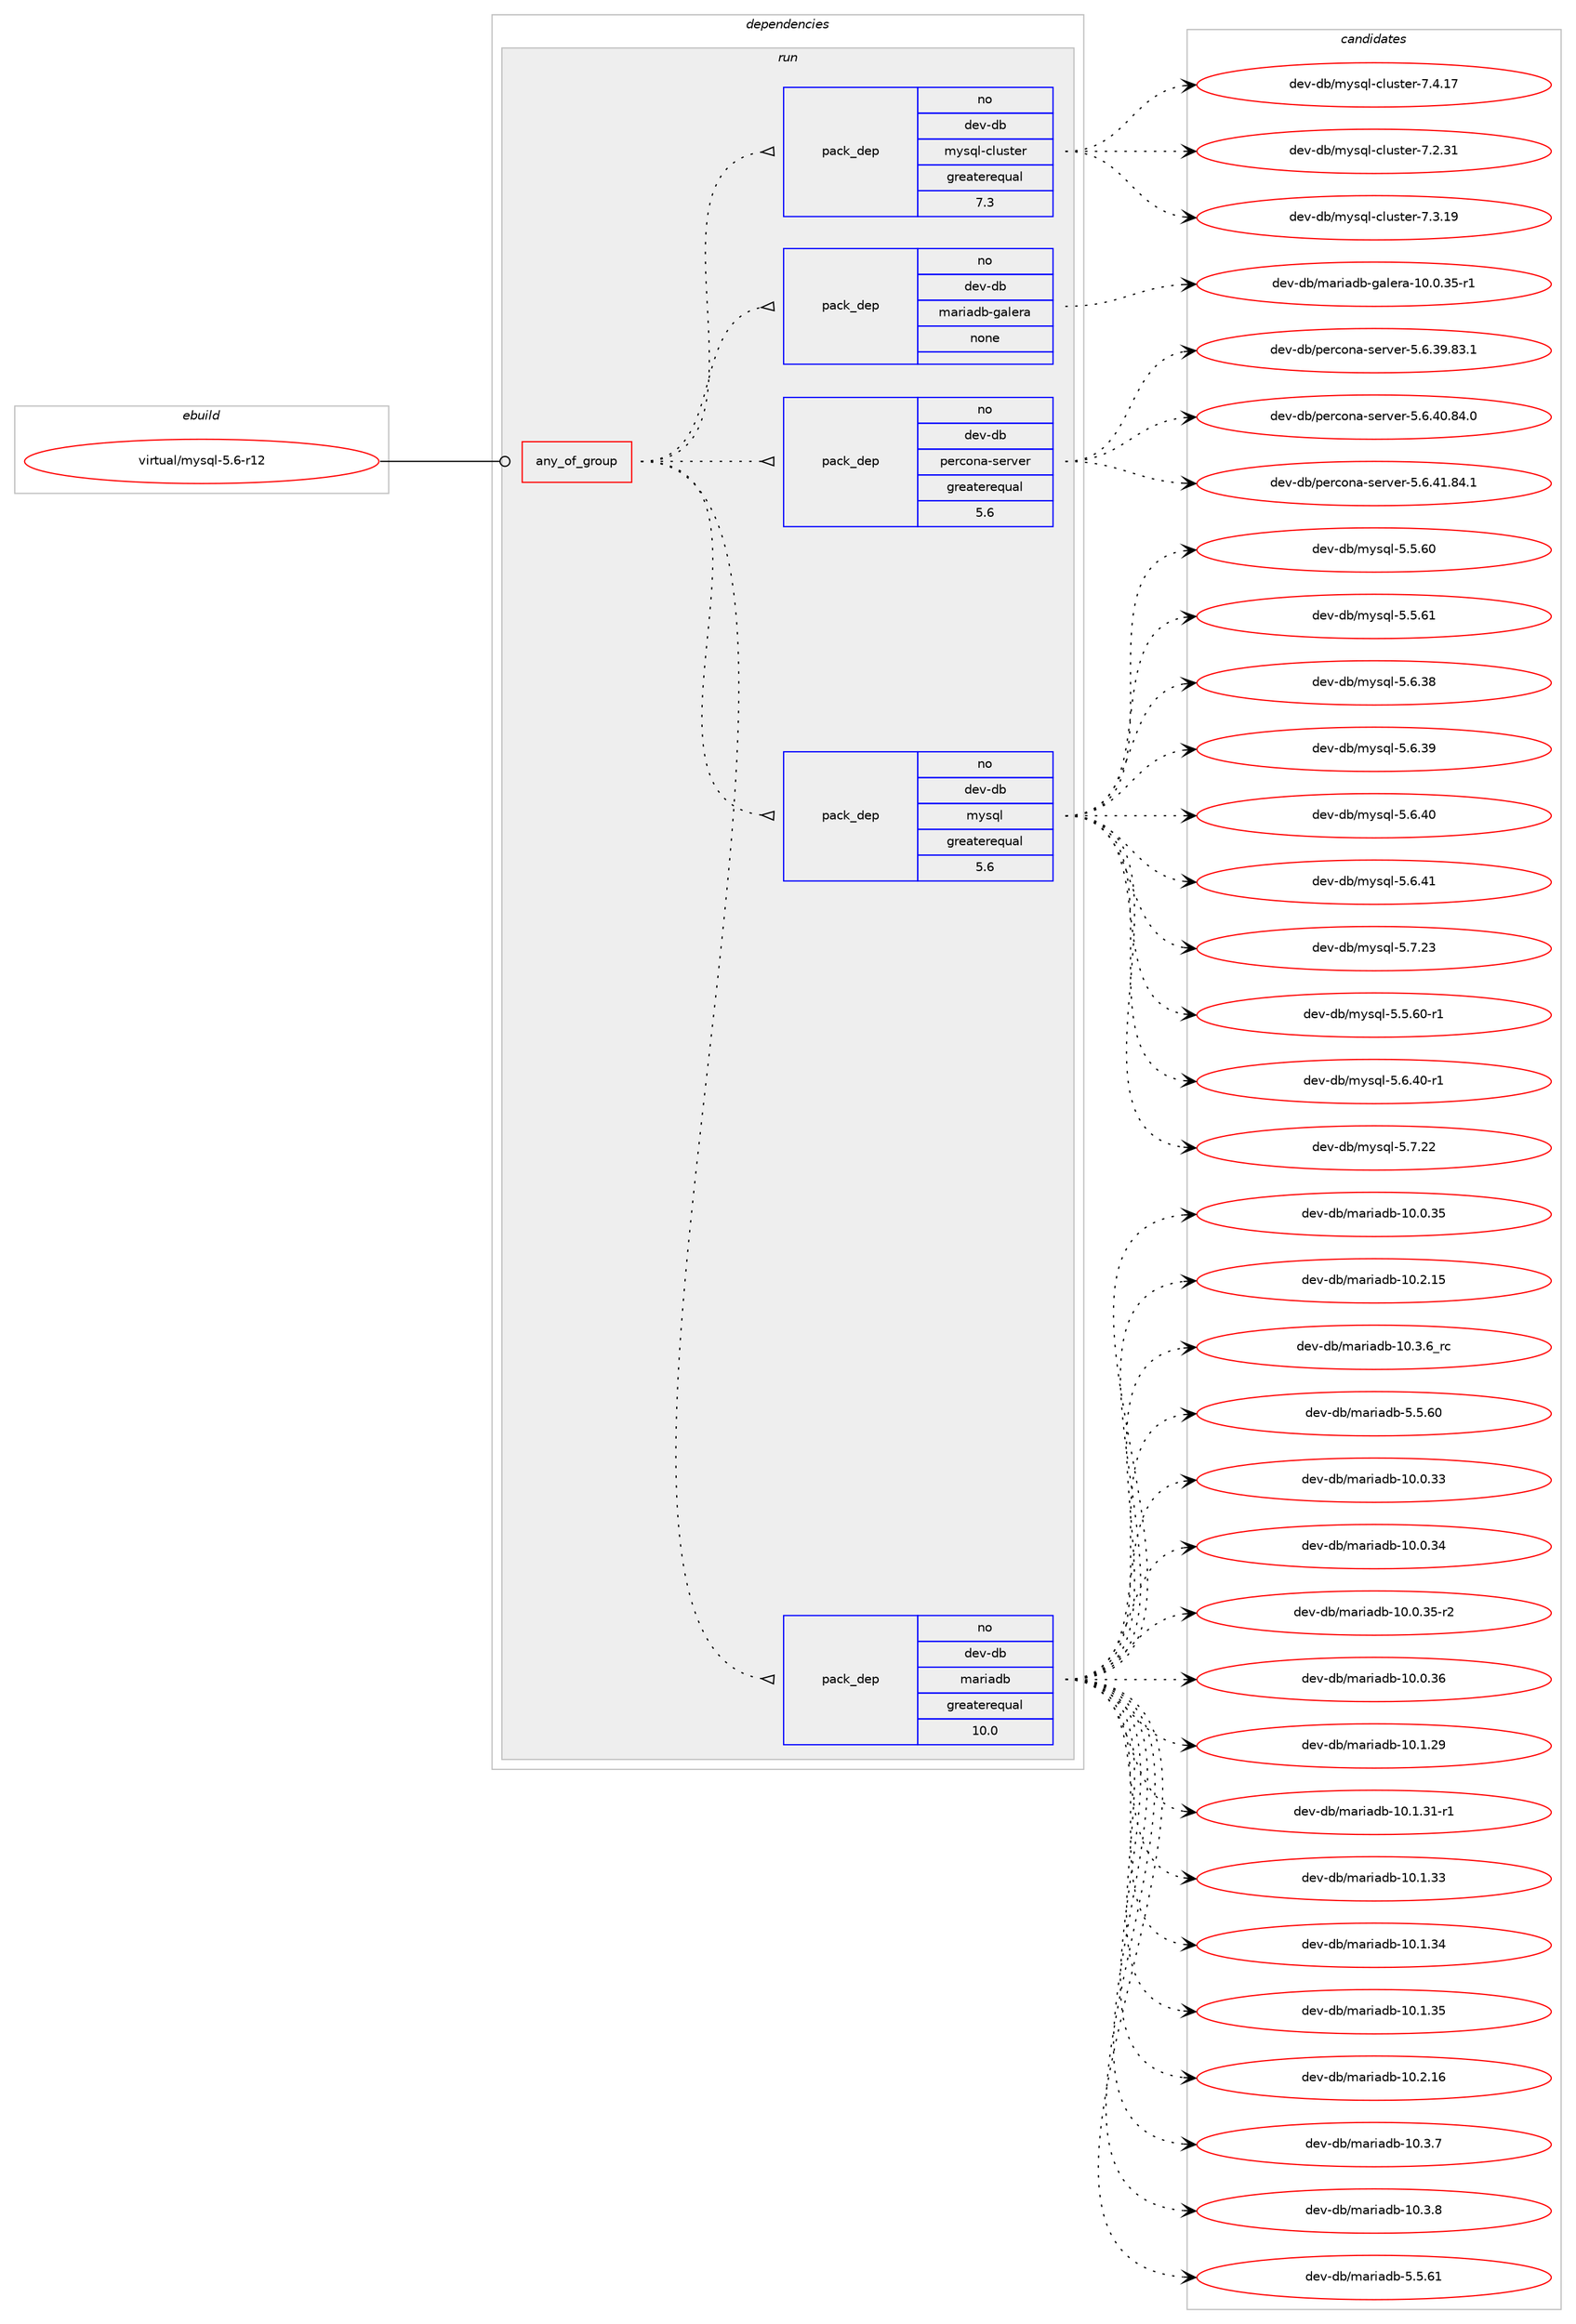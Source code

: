 digraph prolog {

# *************
# Graph options
# *************

newrank=true;
concentrate=true;
compound=true;
graph [rankdir=LR,fontname=Helvetica,fontsize=10,ranksep=1.5];#, ranksep=2.5, nodesep=0.2];
edge  [arrowhead=vee];
node  [fontname=Helvetica,fontsize=10];

# **********
# The ebuild
# **********

subgraph cluster_leftcol {
color=gray;
rank=same;
label=<<i>ebuild</i>>;
id [label="virtual/mysql-5.6-r12", color=red, width=4, href="../virtual/mysql-5.6-r12.svg"];
}

# ****************
# The dependencies
# ****************

subgraph cluster_midcol {
color=gray;
label=<<i>dependencies</i>>;
subgraph cluster_compile {
fillcolor="#eeeeee";
style=filled;
label=<<i>compile</i>>;
}
subgraph cluster_compileandrun {
fillcolor="#eeeeee";
style=filled;
label=<<i>compile and run</i>>;
}
subgraph cluster_run {
fillcolor="#eeeeee";
style=filled;
label=<<i>run</i>>;
subgraph any11 {
dependency580 [label=<<TABLE BORDER="0" CELLBORDER="1" CELLSPACING="0" CELLPADDING="4"><TR><TD CELLPADDING="10">any_of_group</TD></TR></TABLE>>, shape=none, color=red];subgraph pack464 {
dependency581 [label=<<TABLE BORDER="0" CELLBORDER="1" CELLSPACING="0" CELLPADDING="4" WIDTH="220"><TR><TD ROWSPAN="6" CELLPADDING="30">pack_dep</TD></TR><TR><TD WIDTH="110">no</TD></TR><TR><TD>dev-db</TD></TR><TR><TD>mariadb</TD></TR><TR><TD>greaterequal</TD></TR><TR><TD>10.0</TD></TR></TABLE>>, shape=none, color=blue];
}
dependency580:e -> dependency581:w [weight=20,style="dotted",arrowhead="oinv"];
subgraph pack465 {
dependency582 [label=<<TABLE BORDER="0" CELLBORDER="1" CELLSPACING="0" CELLPADDING="4" WIDTH="220"><TR><TD ROWSPAN="6" CELLPADDING="30">pack_dep</TD></TR><TR><TD WIDTH="110">no</TD></TR><TR><TD>dev-db</TD></TR><TR><TD>mysql</TD></TR><TR><TD>greaterequal</TD></TR><TR><TD>5.6</TD></TR></TABLE>>, shape=none, color=blue];
}
dependency580:e -> dependency582:w [weight=20,style="dotted",arrowhead="oinv"];
subgraph pack466 {
dependency583 [label=<<TABLE BORDER="0" CELLBORDER="1" CELLSPACING="0" CELLPADDING="4" WIDTH="220"><TR><TD ROWSPAN="6" CELLPADDING="30">pack_dep</TD></TR><TR><TD WIDTH="110">no</TD></TR><TR><TD>dev-db</TD></TR><TR><TD>percona-server</TD></TR><TR><TD>greaterequal</TD></TR><TR><TD>5.6</TD></TR></TABLE>>, shape=none, color=blue];
}
dependency580:e -> dependency583:w [weight=20,style="dotted",arrowhead="oinv"];
subgraph pack467 {
dependency584 [label=<<TABLE BORDER="0" CELLBORDER="1" CELLSPACING="0" CELLPADDING="4" WIDTH="220"><TR><TD ROWSPAN="6" CELLPADDING="30">pack_dep</TD></TR><TR><TD WIDTH="110">no</TD></TR><TR><TD>dev-db</TD></TR><TR><TD>mariadb-galera</TD></TR><TR><TD>none</TD></TR><TR><TD></TD></TR></TABLE>>, shape=none, color=blue];
}
dependency580:e -> dependency584:w [weight=20,style="dotted",arrowhead="oinv"];
subgraph pack468 {
dependency585 [label=<<TABLE BORDER="0" CELLBORDER="1" CELLSPACING="0" CELLPADDING="4" WIDTH="220"><TR><TD ROWSPAN="6" CELLPADDING="30">pack_dep</TD></TR><TR><TD WIDTH="110">no</TD></TR><TR><TD>dev-db</TD></TR><TR><TD>mysql-cluster</TD></TR><TR><TD>greaterequal</TD></TR><TR><TD>7.3</TD></TR></TABLE>>, shape=none, color=blue];
}
dependency580:e -> dependency585:w [weight=20,style="dotted",arrowhead="oinv"];
}
id:e -> dependency580:w [weight=20,style="solid",arrowhead="odot"];
}
}

# **************
# The candidates
# **************

subgraph cluster_choices {
rank=same;
color=gray;
label=<<i>candidates</i>>;

subgraph choice464 {
color=black;
nodesep=1;
choice1001011184510098471099711410597100984549484648465153 [label="dev-db/mariadb-10.0.35", color=red, width=4,href="../dev-db/mariadb-10.0.35.svg"];
choice1001011184510098471099711410597100984549484650464953 [label="dev-db/mariadb-10.2.15", color=red, width=4,href="../dev-db/mariadb-10.2.15.svg"];
choice100101118451009847109971141059710098454948465146549511499 [label="dev-db/mariadb-10.3.6_rc", color=red, width=4,href="../dev-db/mariadb-10.3.6_rc.svg"];
choice10010111845100984710997114105971009845534653465448 [label="dev-db/mariadb-5.5.60", color=red, width=4,href="../dev-db/mariadb-5.5.60.svg"];
choice1001011184510098471099711410597100984549484648465151 [label="dev-db/mariadb-10.0.33", color=red, width=4,href="../dev-db/mariadb-10.0.33.svg"];
choice1001011184510098471099711410597100984549484648465152 [label="dev-db/mariadb-10.0.34", color=red, width=4,href="../dev-db/mariadb-10.0.34.svg"];
choice10010111845100984710997114105971009845494846484651534511450 [label="dev-db/mariadb-10.0.35-r2", color=red, width=4,href="../dev-db/mariadb-10.0.35-r2.svg"];
choice1001011184510098471099711410597100984549484648465154 [label="dev-db/mariadb-10.0.36", color=red, width=4,href="../dev-db/mariadb-10.0.36.svg"];
choice1001011184510098471099711410597100984549484649465057 [label="dev-db/mariadb-10.1.29", color=red, width=4,href="../dev-db/mariadb-10.1.29.svg"];
choice10010111845100984710997114105971009845494846494651494511449 [label="dev-db/mariadb-10.1.31-r1", color=red, width=4,href="../dev-db/mariadb-10.1.31-r1.svg"];
choice1001011184510098471099711410597100984549484649465151 [label="dev-db/mariadb-10.1.33", color=red, width=4,href="../dev-db/mariadb-10.1.33.svg"];
choice1001011184510098471099711410597100984549484649465152 [label="dev-db/mariadb-10.1.34", color=red, width=4,href="../dev-db/mariadb-10.1.34.svg"];
choice1001011184510098471099711410597100984549484649465153 [label="dev-db/mariadb-10.1.35", color=red, width=4,href="../dev-db/mariadb-10.1.35.svg"];
choice1001011184510098471099711410597100984549484650464954 [label="dev-db/mariadb-10.2.16", color=red, width=4,href="../dev-db/mariadb-10.2.16.svg"];
choice10010111845100984710997114105971009845494846514655 [label="dev-db/mariadb-10.3.7", color=red, width=4,href="../dev-db/mariadb-10.3.7.svg"];
choice10010111845100984710997114105971009845494846514656 [label="dev-db/mariadb-10.3.8", color=red, width=4,href="../dev-db/mariadb-10.3.8.svg"];
choice10010111845100984710997114105971009845534653465449 [label="dev-db/mariadb-5.5.61", color=red, width=4,href="../dev-db/mariadb-5.5.61.svg"];
dependency581:e -> choice1001011184510098471099711410597100984549484648465153:w [style=dotted,weight="100"];
dependency581:e -> choice1001011184510098471099711410597100984549484650464953:w [style=dotted,weight="100"];
dependency581:e -> choice100101118451009847109971141059710098454948465146549511499:w [style=dotted,weight="100"];
dependency581:e -> choice10010111845100984710997114105971009845534653465448:w [style=dotted,weight="100"];
dependency581:e -> choice1001011184510098471099711410597100984549484648465151:w [style=dotted,weight="100"];
dependency581:e -> choice1001011184510098471099711410597100984549484648465152:w [style=dotted,weight="100"];
dependency581:e -> choice10010111845100984710997114105971009845494846484651534511450:w [style=dotted,weight="100"];
dependency581:e -> choice1001011184510098471099711410597100984549484648465154:w [style=dotted,weight="100"];
dependency581:e -> choice1001011184510098471099711410597100984549484649465057:w [style=dotted,weight="100"];
dependency581:e -> choice10010111845100984710997114105971009845494846494651494511449:w [style=dotted,weight="100"];
dependency581:e -> choice1001011184510098471099711410597100984549484649465151:w [style=dotted,weight="100"];
dependency581:e -> choice1001011184510098471099711410597100984549484649465152:w [style=dotted,weight="100"];
dependency581:e -> choice1001011184510098471099711410597100984549484649465153:w [style=dotted,weight="100"];
dependency581:e -> choice1001011184510098471099711410597100984549484650464954:w [style=dotted,weight="100"];
dependency581:e -> choice10010111845100984710997114105971009845494846514655:w [style=dotted,weight="100"];
dependency581:e -> choice10010111845100984710997114105971009845494846514656:w [style=dotted,weight="100"];
dependency581:e -> choice10010111845100984710997114105971009845534653465449:w [style=dotted,weight="100"];
}
subgraph choice465 {
color=black;
nodesep=1;
choice100101118451009847109121115113108455346534654484511449 [label="dev-db/mysql-5.5.60-r1", color=red, width=4,href="../dev-db/mysql-5.5.60-r1.svg"];
choice100101118451009847109121115113108455346544652484511449 [label="dev-db/mysql-5.6.40-r1", color=red, width=4,href="../dev-db/mysql-5.6.40-r1.svg"];
choice10010111845100984710912111511310845534655465050 [label="dev-db/mysql-5.7.22", color=red, width=4,href="../dev-db/mysql-5.7.22.svg"];
choice10010111845100984710912111511310845534653465448 [label="dev-db/mysql-5.5.60", color=red, width=4,href="../dev-db/mysql-5.5.60.svg"];
choice10010111845100984710912111511310845534653465449 [label="dev-db/mysql-5.5.61", color=red, width=4,href="../dev-db/mysql-5.5.61.svg"];
choice10010111845100984710912111511310845534654465156 [label="dev-db/mysql-5.6.38", color=red, width=4,href="../dev-db/mysql-5.6.38.svg"];
choice10010111845100984710912111511310845534654465157 [label="dev-db/mysql-5.6.39", color=red, width=4,href="../dev-db/mysql-5.6.39.svg"];
choice10010111845100984710912111511310845534654465248 [label="dev-db/mysql-5.6.40", color=red, width=4,href="../dev-db/mysql-5.6.40.svg"];
choice10010111845100984710912111511310845534654465249 [label="dev-db/mysql-5.6.41", color=red, width=4,href="../dev-db/mysql-5.6.41.svg"];
choice10010111845100984710912111511310845534655465051 [label="dev-db/mysql-5.7.23", color=red, width=4,href="../dev-db/mysql-5.7.23.svg"];
dependency582:e -> choice100101118451009847109121115113108455346534654484511449:w [style=dotted,weight="100"];
dependency582:e -> choice100101118451009847109121115113108455346544652484511449:w [style=dotted,weight="100"];
dependency582:e -> choice10010111845100984710912111511310845534655465050:w [style=dotted,weight="100"];
dependency582:e -> choice10010111845100984710912111511310845534653465448:w [style=dotted,weight="100"];
dependency582:e -> choice10010111845100984710912111511310845534653465449:w [style=dotted,weight="100"];
dependency582:e -> choice10010111845100984710912111511310845534654465156:w [style=dotted,weight="100"];
dependency582:e -> choice10010111845100984710912111511310845534654465157:w [style=dotted,weight="100"];
dependency582:e -> choice10010111845100984710912111511310845534654465248:w [style=dotted,weight="100"];
dependency582:e -> choice10010111845100984710912111511310845534654465249:w [style=dotted,weight="100"];
dependency582:e -> choice10010111845100984710912111511310845534655465051:w [style=dotted,weight="100"];
}
subgraph choice466 {
color=black;
nodesep=1;
choice100101118451009847112101114991111109745115101114118101114455346544651574656514649 [label="dev-db/percona-server-5.6.39.83.1", color=red, width=4,href="../dev-db/percona-server-5.6.39.83.1.svg"];
choice100101118451009847112101114991111109745115101114118101114455346544652484656524648 [label="dev-db/percona-server-5.6.40.84.0", color=red, width=4,href="../dev-db/percona-server-5.6.40.84.0.svg"];
choice100101118451009847112101114991111109745115101114118101114455346544652494656524649 [label="dev-db/percona-server-5.6.41.84.1", color=red, width=4,href="../dev-db/percona-server-5.6.41.84.1.svg"];
dependency583:e -> choice100101118451009847112101114991111109745115101114118101114455346544651574656514649:w [style=dotted,weight="100"];
dependency583:e -> choice100101118451009847112101114991111109745115101114118101114455346544652484656524648:w [style=dotted,weight="100"];
dependency583:e -> choice100101118451009847112101114991111109745115101114118101114455346544652494656524649:w [style=dotted,weight="100"];
}
subgraph choice467 {
color=black;
nodesep=1;
choice10010111845100984710997114105971009845103971081011149745494846484651534511449 [label="dev-db/mariadb-galera-10.0.35-r1", color=red, width=4,href="../dev-db/mariadb-galera-10.0.35-r1.svg"];
dependency584:e -> choice10010111845100984710997114105971009845103971081011149745494846484651534511449:w [style=dotted,weight="100"];
}
subgraph choice468 {
color=black;
nodesep=1;
choice100101118451009847109121115113108459910811711511610111445554650465149 [label="dev-db/mysql-cluster-7.2.31", color=red, width=4,href="../dev-db/mysql-cluster-7.2.31.svg"];
choice100101118451009847109121115113108459910811711511610111445554651464957 [label="dev-db/mysql-cluster-7.3.19", color=red, width=4,href="../dev-db/mysql-cluster-7.3.19.svg"];
choice100101118451009847109121115113108459910811711511610111445554652464955 [label="dev-db/mysql-cluster-7.4.17", color=red, width=4,href="../dev-db/mysql-cluster-7.4.17.svg"];
dependency585:e -> choice100101118451009847109121115113108459910811711511610111445554650465149:w [style=dotted,weight="100"];
dependency585:e -> choice100101118451009847109121115113108459910811711511610111445554651464957:w [style=dotted,weight="100"];
dependency585:e -> choice100101118451009847109121115113108459910811711511610111445554652464955:w [style=dotted,weight="100"];
}
}

}
